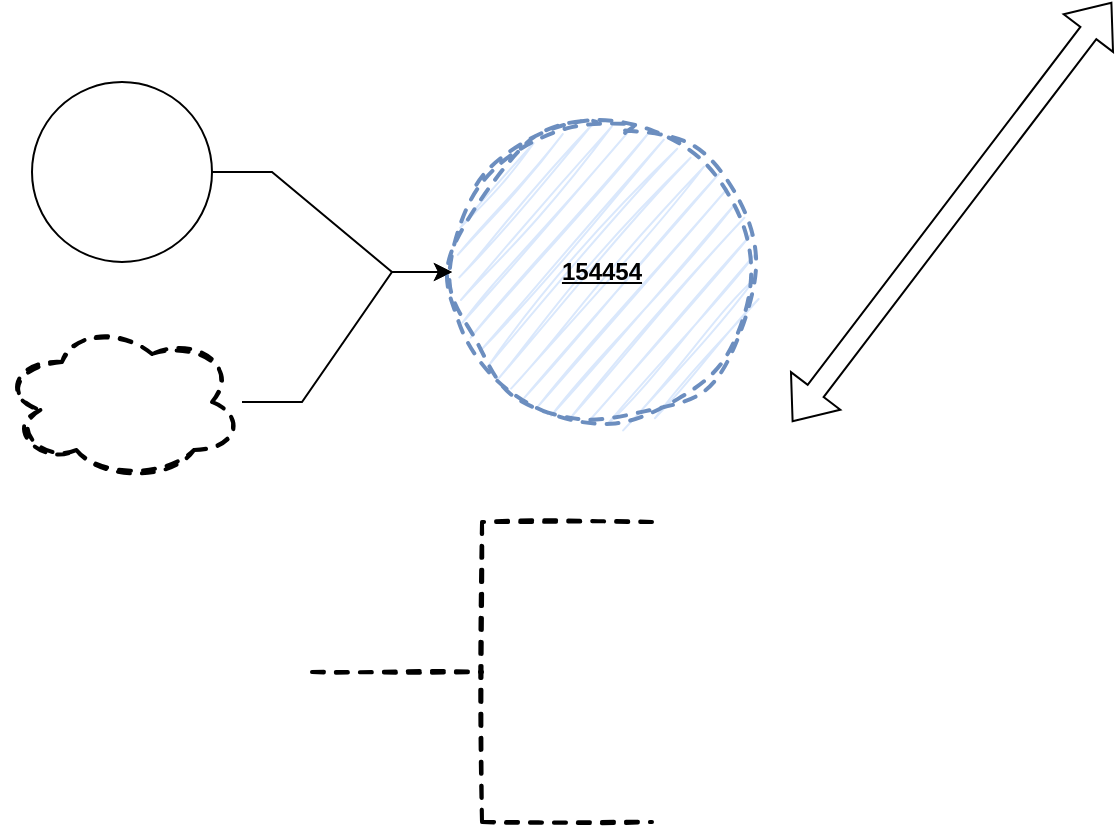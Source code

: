 <mxfile version="20.8.11" type="github">
  <diagram name="Trang-1" id="Bi3xa2sIshBTZINp3Eb9">
    <mxGraphModel dx="1061" dy="597" grid="1" gridSize="10" guides="1" tooltips="1" connect="1" arrows="1" fold="1" page="1" pageScale="1" pageWidth="827" pageHeight="1169" math="0" shadow="0">
      <root>
        <mxCell id="0" />
        <mxCell id="1" parent="0" />
        <mxCell id="dFaQmx1nfyAwwpfzMTQI-3" style="rounded=0;orthogonalLoop=1;jettySize=auto;html=1;edgeStyle=entityRelationEdgeStyle;" edge="1" parent="1" source="dFaQmx1nfyAwwpfzMTQI-1" target="dFaQmx1nfyAwwpfzMTQI-2">
          <mxGeometry relative="1" as="geometry" />
        </mxCell>
        <mxCell id="dFaQmx1nfyAwwpfzMTQI-1" value="" style="ellipse;whiteSpace=wrap;html=1;aspect=fixed;" vertex="1" parent="1">
          <mxGeometry x="100" y="110" width="90" height="90" as="geometry" />
        </mxCell>
        <mxCell id="dFaQmx1nfyAwwpfzMTQI-2" value="154454" style="ellipse;whiteSpace=wrap;html=1;aspect=fixed;fillColor=#dae8fc;strokeColor=#6c8ebf;dashed=1;strokeWidth=2;shadow=0;sketch=1;curveFitting=1;jiggle=2;fontStyle=5;horizontal=1;" vertex="1" parent="1">
          <mxGeometry x="310" y="130" width="150" height="150" as="geometry" />
        </mxCell>
        <mxCell id="dFaQmx1nfyAwwpfzMTQI-5" style="edgeStyle=entityRelationEdgeStyle;rounded=0;orthogonalLoop=1;jettySize=auto;html=1;" edge="1" parent="1" source="dFaQmx1nfyAwwpfzMTQI-4" target="dFaQmx1nfyAwwpfzMTQI-2">
          <mxGeometry relative="1" as="geometry" />
        </mxCell>
        <mxCell id="dFaQmx1nfyAwwpfzMTQI-4" value="" style="ellipse;shape=cloud;whiteSpace=wrap;html=1;shadow=0;dashed=1;sketch=1;strokeWidth=2;" vertex="1" parent="1">
          <mxGeometry x="85" y="230" width="120" height="80" as="geometry" />
        </mxCell>
        <mxCell id="dFaQmx1nfyAwwpfzMTQI-6" value="" style="shape=flexArrow;endArrow=classic;startArrow=classic;html=1;rounded=0;" edge="1" parent="1">
          <mxGeometry width="100" height="100" relative="1" as="geometry">
            <mxPoint x="480" y="280" as="sourcePoint" />
            <mxPoint x="640" y="70" as="targetPoint" />
            <Array as="points" />
          </mxGeometry>
        </mxCell>
        <mxCell id="dFaQmx1nfyAwwpfzMTQI-7" value="" style="strokeWidth=2;html=1;shape=mxgraph.flowchart.annotation_2;align=left;labelPosition=right;pointerEvents=1;shadow=0;dashed=1;sketch=1;" vertex="1" parent="1">
          <mxGeometry x="240" y="330" width="170" height="150" as="geometry" />
        </mxCell>
      </root>
    </mxGraphModel>
  </diagram>
</mxfile>
